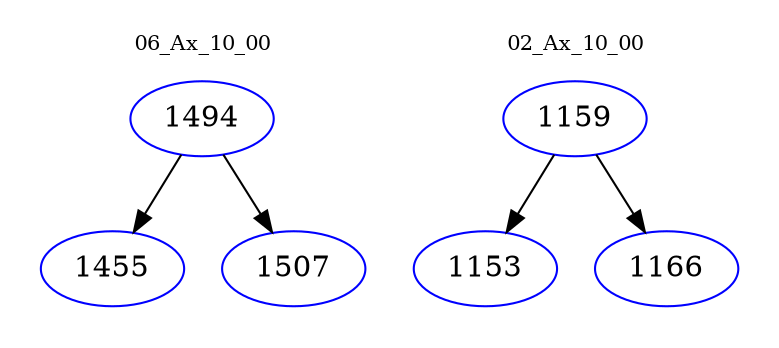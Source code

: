 digraph{
subgraph cluster_0 {
color = white
label = "06_Ax_10_00";
fontsize=10;
T0_1494 [label="1494", color="blue"]
T0_1494 -> T0_1455 [color="black"]
T0_1455 [label="1455", color="blue"]
T0_1494 -> T0_1507 [color="black"]
T0_1507 [label="1507", color="blue"]
}
subgraph cluster_1 {
color = white
label = "02_Ax_10_00";
fontsize=10;
T1_1159 [label="1159", color="blue"]
T1_1159 -> T1_1153 [color="black"]
T1_1153 [label="1153", color="blue"]
T1_1159 -> T1_1166 [color="black"]
T1_1166 [label="1166", color="blue"]
}
}

